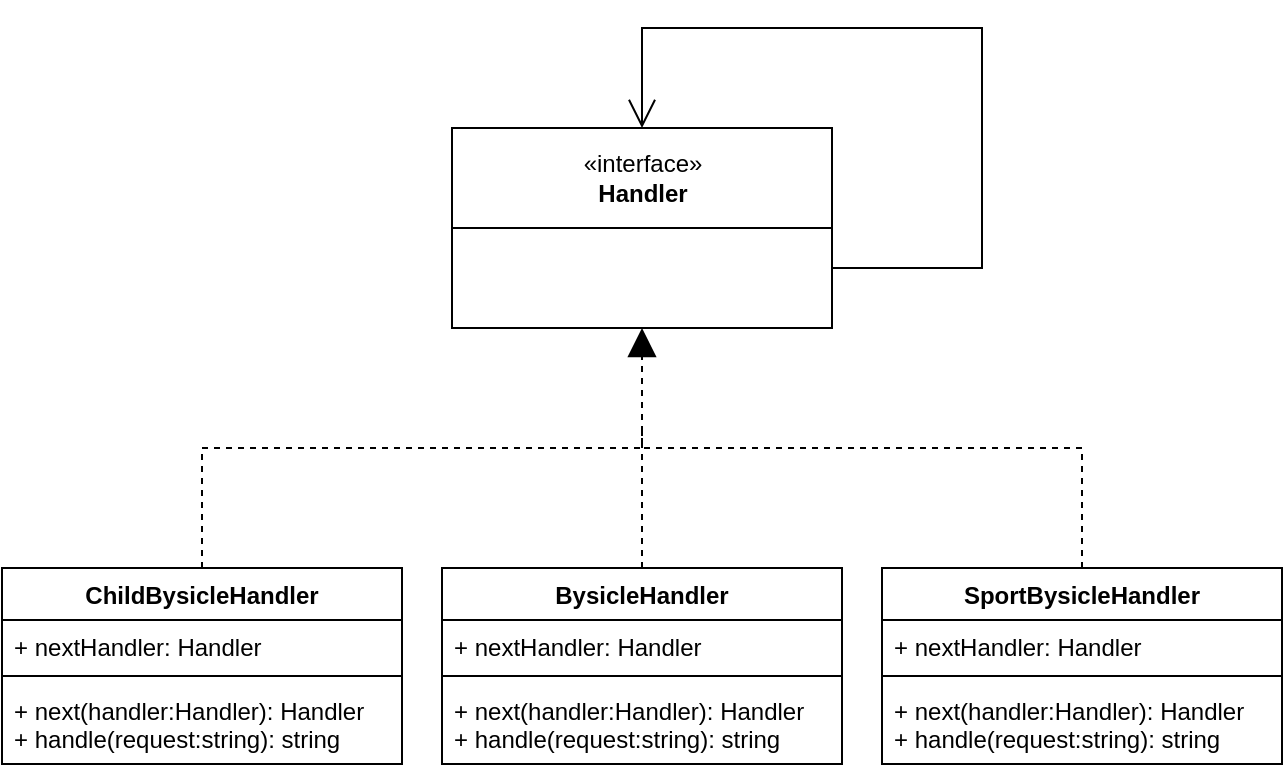 <mxfile>
    <diagram id="OZlTHh_NDa2QNuEMJugT" name="Страница 1">
        <mxGraphModel dx="795" dy="426" grid="1" gridSize="10" guides="1" tooltips="1" connect="1" arrows="1" fold="1" page="1" pageScale="1" pageWidth="827" pageHeight="1169" math="0" shadow="0">
            <root>
                <mxCell id="0"/>
                <mxCell id="1" parent="0"/>
                <mxCell id="4" value="" style="group" parent="1" vertex="1" connectable="0">
                    <mxGeometry x="315" y="70" width="190" height="100" as="geometry"/>
                </mxCell>
                <mxCell id="2" value="«interface»&lt;br&gt;&lt;b&gt;Handler&lt;/b&gt;" style="html=1;" parent="4" vertex="1">
                    <mxGeometry width="190" height="50" as="geometry"/>
                </mxCell>
                <mxCell id="3" value="&lt;div style=&quot;line-height: 19px&quot;&gt;&lt;div style=&quot;line-height: 19px&quot;&gt;&lt;div&gt;&lt;font style=&quot;font-size: 12px&quot; color=&quot;#ffffff&quot;&gt;+ next(handler:Handler):&amp;nbsp;Handler&lt;/font&gt;&lt;/div&gt;&lt;div&gt;&lt;font style=&quot;font-size: 12px&quot; color=&quot;#ffffff&quot;&gt;+ handle(request:string):&amp;nbsp;string&lt;/font&gt;&lt;/div&gt;&lt;/div&gt;&lt;/div&gt;" style="html=1;align=left;" parent="4" vertex="1">
                    <mxGeometry y="50" width="190" height="50" as="geometry"/>
                </mxCell>
                <mxCell id="5" value="ChildBysicleHandler" style="swimlane;fontStyle=1;align=center;verticalAlign=top;childLayout=stackLayout;horizontal=1;startSize=26;horizontalStack=0;resizeParent=1;resizeParentMax=0;resizeLast=0;collapsible=1;marginBottom=0;" parent="1" vertex="1">
                    <mxGeometry x="90" y="290" width="200" height="98" as="geometry"/>
                </mxCell>
                <mxCell id="6" value="+ nextHandler: Handler" style="text;strokeColor=none;fillColor=none;align=left;verticalAlign=top;spacingLeft=4;spacingRight=4;overflow=hidden;rotatable=0;points=[[0,0.5],[1,0.5]];portConstraint=eastwest;" parent="5" vertex="1">
                    <mxGeometry y="26" width="200" height="24" as="geometry"/>
                </mxCell>
                <mxCell id="7" value="" style="line;strokeWidth=1;fillColor=none;align=left;verticalAlign=middle;spacingTop=-1;spacingLeft=3;spacingRight=3;rotatable=0;labelPosition=right;points=[];portConstraint=eastwest;" parent="5" vertex="1">
                    <mxGeometry y="50" width="200" height="8" as="geometry"/>
                </mxCell>
                <mxCell id="8" value="+ next(handler:Handler): Handler&#10;+ handle(request:string): string" style="text;strokeColor=none;fillColor=none;align=left;verticalAlign=top;spacingLeft=4;spacingRight=4;overflow=hidden;rotatable=0;points=[[0,0.5],[1,0.5]];portConstraint=eastwest;" parent="5" vertex="1">
                    <mxGeometry y="58" width="200" height="40" as="geometry"/>
                </mxCell>
                <mxCell id="9" value="BysicleHandler" style="swimlane;fontStyle=1;align=center;verticalAlign=top;childLayout=stackLayout;horizontal=1;startSize=26;horizontalStack=0;resizeParent=1;resizeParentMax=0;resizeLast=0;collapsible=1;marginBottom=0;" parent="1" vertex="1">
                    <mxGeometry x="310" y="290" width="200" height="98" as="geometry"/>
                </mxCell>
                <mxCell id="10" value="+ nextHandler: Handler" style="text;strokeColor=none;fillColor=none;align=left;verticalAlign=top;spacingLeft=4;spacingRight=4;overflow=hidden;rotatable=0;points=[[0,0.5],[1,0.5]];portConstraint=eastwest;" parent="9" vertex="1">
                    <mxGeometry y="26" width="200" height="24" as="geometry"/>
                </mxCell>
                <mxCell id="11" value="" style="line;strokeWidth=1;fillColor=none;align=left;verticalAlign=middle;spacingTop=-1;spacingLeft=3;spacingRight=3;rotatable=0;labelPosition=right;points=[];portConstraint=eastwest;" parent="9" vertex="1">
                    <mxGeometry y="50" width="200" height="8" as="geometry"/>
                </mxCell>
                <mxCell id="12" value="+ next(handler:Handler): Handler&#10;+ handle(request:string): string" style="text;strokeColor=none;fillColor=none;align=left;verticalAlign=top;spacingLeft=4;spacingRight=4;overflow=hidden;rotatable=0;points=[[0,0.5],[1,0.5]];portConstraint=eastwest;" parent="9" vertex="1">
                    <mxGeometry y="58" width="200" height="40" as="geometry"/>
                </mxCell>
                <mxCell id="13" value="SportBysicleHandler" style="swimlane;fontStyle=1;align=center;verticalAlign=top;childLayout=stackLayout;horizontal=1;startSize=26;horizontalStack=0;resizeParent=1;resizeParentMax=0;resizeLast=0;collapsible=1;marginBottom=0;" parent="1" vertex="1">
                    <mxGeometry x="530" y="290" width="200" height="98" as="geometry"/>
                </mxCell>
                <mxCell id="14" value="+ nextHandler: Handler" style="text;strokeColor=none;fillColor=none;align=left;verticalAlign=top;spacingLeft=4;spacingRight=4;overflow=hidden;rotatable=0;points=[[0,0.5],[1,0.5]];portConstraint=eastwest;" parent="13" vertex="1">
                    <mxGeometry y="26" width="200" height="24" as="geometry"/>
                </mxCell>
                <mxCell id="15" value="" style="line;strokeWidth=1;fillColor=none;align=left;verticalAlign=middle;spacingTop=-1;spacingLeft=3;spacingRight=3;rotatable=0;labelPosition=right;points=[];portConstraint=eastwest;" parent="13" vertex="1">
                    <mxGeometry y="50" width="200" height="8" as="geometry"/>
                </mxCell>
                <mxCell id="16" value="+ next(handler:Handler): Handler&#10;+ handle(request:string): string" style="text;strokeColor=none;fillColor=none;align=left;verticalAlign=top;spacingLeft=4;spacingRight=4;overflow=hidden;rotatable=0;points=[[0,0.5],[1,0.5]];portConstraint=eastwest;" parent="13" vertex="1">
                    <mxGeometry y="58" width="200" height="40" as="geometry"/>
                </mxCell>
                <mxCell id="17" value="" style="endArrow=block;dashed=1;endFill=1;endSize=12;html=1;entryX=0.5;entryY=1;entryDx=0;entryDy=0;exitX=0.5;exitY=0;exitDx=0;exitDy=0;rounded=0;" parent="1" source="5" target="3" edge="1">
                    <mxGeometry width="160" relative="1" as="geometry">
                        <mxPoint x="330" y="310" as="sourcePoint"/>
                        <mxPoint x="490" y="310" as="targetPoint"/>
                        <Array as="points">
                            <mxPoint x="190" y="230"/>
                            <mxPoint x="410" y="230"/>
                        </Array>
                    </mxGeometry>
                </mxCell>
                <mxCell id="18" value="" style="endArrow=none;dashed=1;endFill=0;endSize=12;html=1;exitX=0.5;exitY=0;exitDx=0;exitDy=0;" parent="1" source="9" edge="1">
                    <mxGeometry width="160" relative="1" as="geometry">
                        <mxPoint x="330" y="310" as="sourcePoint"/>
                        <mxPoint x="410" y="220" as="targetPoint"/>
                    </mxGeometry>
                </mxCell>
                <mxCell id="19" value="" style="endArrow=none;dashed=1;endFill=0;endSize=12;html=1;exitX=0.5;exitY=0;exitDx=0;exitDy=0;rounded=0;" parent="1" source="13" edge="1">
                    <mxGeometry width="160" relative="1" as="geometry">
                        <mxPoint x="330" y="310" as="sourcePoint"/>
                        <mxPoint x="410" y="230" as="targetPoint"/>
                        <Array as="points">
                            <mxPoint x="630" y="230"/>
                        </Array>
                    </mxGeometry>
                </mxCell>
                <mxCell id="20" value="" style="endArrow=open;endFill=1;endSize=12;html=1;entryX=0.5;entryY=0;entryDx=0;entryDy=0;rounded=0;" edge="1" parent="1" target="2">
                    <mxGeometry width="160" relative="1" as="geometry">
                        <mxPoint x="505" y="140" as="sourcePoint"/>
                        <mxPoint x="490" y="20" as="targetPoint"/>
                        <Array as="points">
                            <mxPoint x="580" y="140"/>
                            <mxPoint x="580" y="20"/>
                            <mxPoint x="410" y="20"/>
                        </Array>
                    </mxGeometry>
                </mxCell>
            </root>
        </mxGraphModel>
    </diagram>
</mxfile>